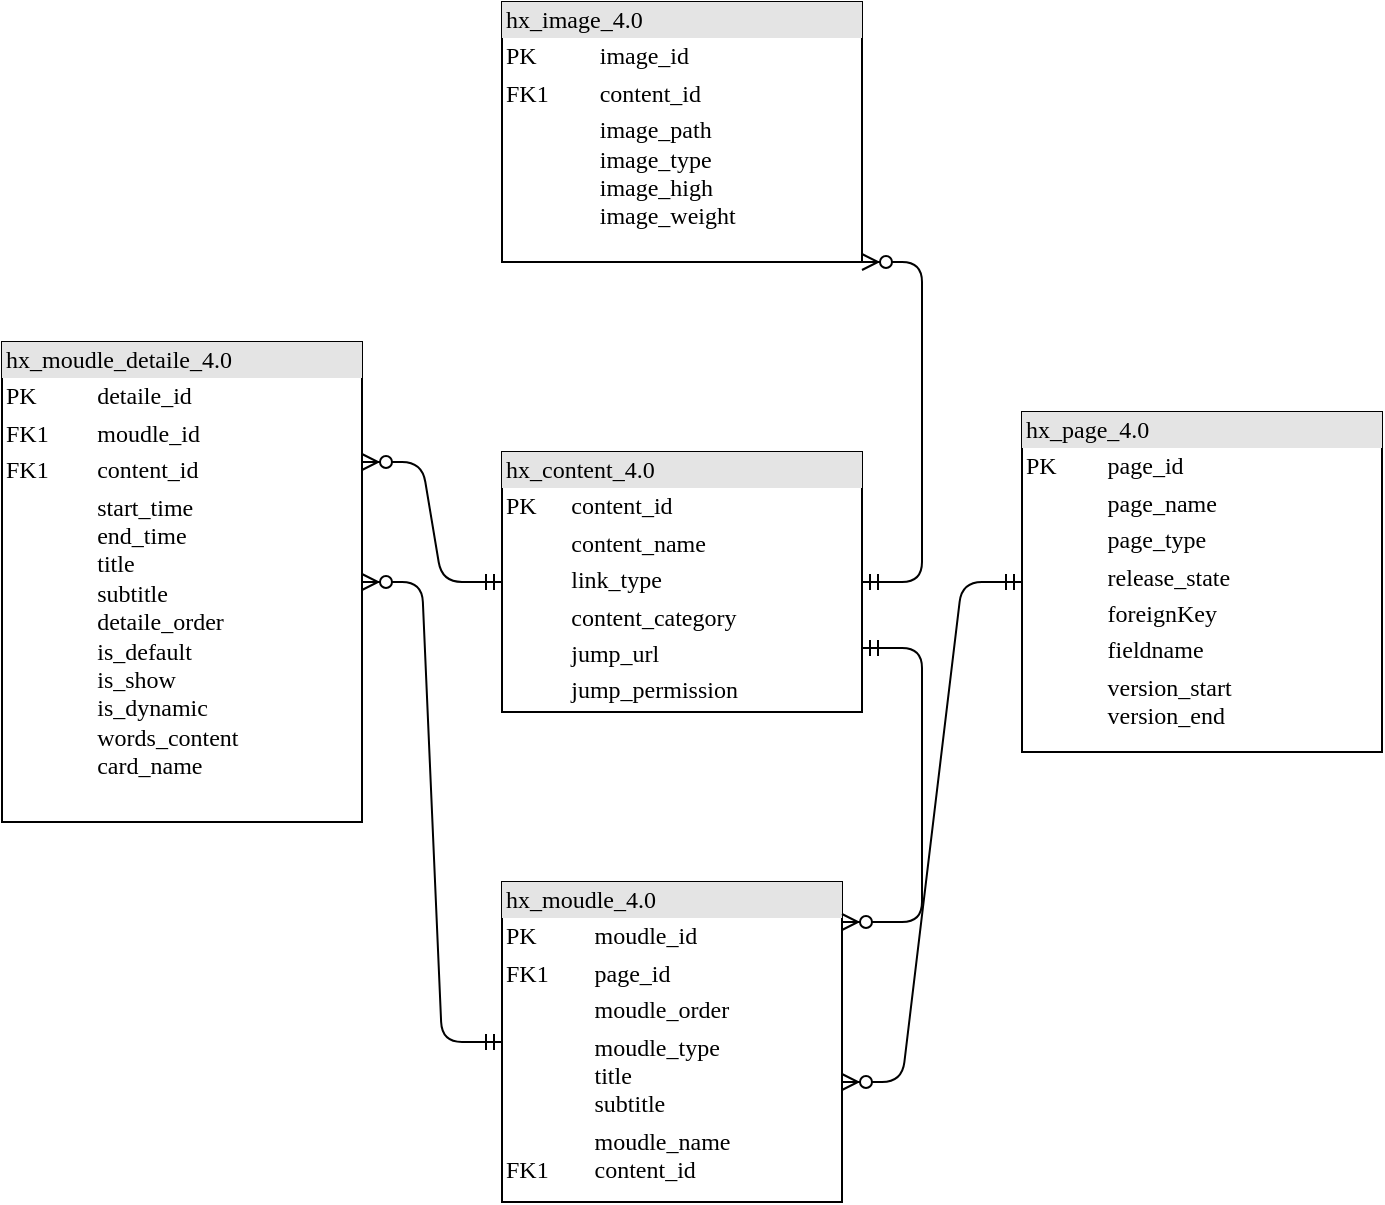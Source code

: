 <mxfile version="15.0.3" type="github">
  <diagram name="Page-1" id="2ca16b54-16f6-2749-3443-fa8db7711227">
    <mxGraphModel dx="378" dy="634" grid="1" gridSize="10" guides="1" tooltips="1" connect="1" arrows="1" fold="1" page="1" pageScale="1" pageWidth="1100" pageHeight="850" background="none" math="0" shadow="0">
      <root>
        <mxCell id="0" />
        <mxCell id="1" parent="0" />
        <mxCell id="2ed32ef02a7f4228-2" value="&lt;div style=&quot;box-sizing: border-box ; width: 100% ; background: #e4e4e4 ; padding: 2px&quot;&gt;hx_content_4.0&lt;/div&gt;&lt;table style=&quot;width: 100% ; font-size: 1em&quot; cellpadding=&quot;2&quot; cellspacing=&quot;0&quot;&gt;&lt;tbody&gt;&lt;tr&gt;&lt;td&gt;PK&lt;/td&gt;&lt;td&gt;content_id&lt;/td&gt;&lt;/tr&gt;&lt;tr&gt;&lt;td&gt;&lt;br&gt;&lt;/td&gt;&lt;td&gt;content_name&lt;/td&gt;&lt;/tr&gt;&lt;tr&gt;&lt;td&gt;&lt;/td&gt;&lt;td&gt;link_type&lt;/td&gt;&lt;/tr&gt;&lt;tr&gt;&lt;td&gt;&lt;br&gt;&lt;/td&gt;&lt;td&gt;content_category&lt;/td&gt;&lt;/tr&gt;&lt;tr&gt;&lt;td&gt;&lt;br&gt;&lt;/td&gt;&lt;td&gt;jump_url&lt;/td&gt;&lt;/tr&gt;&lt;tr&gt;&lt;td&gt;&lt;br&gt;&lt;/td&gt;&lt;td&gt;jump_permission&lt;/td&gt;&lt;/tr&gt;&lt;/tbody&gt;&lt;/table&gt;" style="verticalAlign=top;align=left;overflow=fill;html=1;rounded=0;shadow=0;comic=0;labelBackgroundColor=none;strokeWidth=1;fontFamily=Verdana;fontSize=12" parent="1" vertex="1">
          <mxGeometry x="460" y="315" width="180" height="130" as="geometry" />
        </mxCell>
        <mxCell id="2ed32ef02a7f4228-7" value="&lt;div style=&quot;box-sizing: border-box ; width: 100% ; background: #e4e4e4 ; padding: 2px&quot;&gt;hx_moudle_4.0&lt;/div&gt;&lt;table style=&quot;width: 100% ; font-size: 1em&quot; cellpadding=&quot;2&quot; cellspacing=&quot;0&quot;&gt;&lt;tbody&gt;&lt;tr&gt;&lt;td&gt;PK&lt;/td&gt;&lt;td&gt;moudle_id&lt;/td&gt;&lt;/tr&gt;&lt;tr&gt;&lt;td&gt;FK1&lt;/td&gt;&lt;td&gt;page_id&lt;/td&gt;&lt;/tr&gt;&lt;tr&gt;&lt;td&gt;&lt;/td&gt;&lt;td&gt;moudle_order&lt;/td&gt;&lt;/tr&gt;&lt;tr&gt;&lt;td&gt;&lt;br&gt;&lt;/td&gt;&lt;td&gt;moudle_type&lt;br&gt;title&lt;br&gt;subtitle&lt;/td&gt;&lt;/tr&gt;&lt;tr&gt;&lt;td&gt;FK1&lt;br&gt;&lt;/td&gt;&lt;td&gt;moudle_name&lt;br&gt;content_id&lt;br&gt;&lt;br&gt;&lt;/td&gt;&lt;/tr&gt;&lt;/tbody&gt;&lt;/table&gt;" style="verticalAlign=top;align=left;overflow=fill;html=1;rounded=0;shadow=0;comic=0;labelBackgroundColor=none;strokeWidth=1;fontFamily=Verdana;fontSize=12" parent="1" vertex="1">
          <mxGeometry x="460" y="530" width="170" height="160" as="geometry" />
        </mxCell>
        <mxCell id="2ed32ef02a7f4228-10" value="&lt;div style=&quot;box-sizing: border-box ; width: 100% ; background: #e4e4e4 ; padding: 2px&quot;&gt;hx_page_4.0&lt;/div&gt;&lt;table style=&quot;width: 100% ; font-size: 1em&quot; cellpadding=&quot;2&quot; cellspacing=&quot;0&quot;&gt;&lt;tbody&gt;&lt;tr&gt;&lt;td&gt;PK&lt;/td&gt;&lt;td&gt;page_id&lt;/td&gt;&lt;/tr&gt;&lt;tr&gt;&lt;td&gt;&lt;br&gt;&lt;/td&gt;&lt;td&gt;page_name&lt;/td&gt;&lt;/tr&gt;&lt;tr&gt;&lt;td&gt;&lt;/td&gt;&lt;td&gt;page_type&lt;/td&gt;&lt;/tr&gt;&lt;tr&gt;&lt;td&gt;&lt;br&gt;&lt;/td&gt;&lt;td&gt;release_state&lt;/td&gt;&lt;/tr&gt;&lt;tr&gt;&lt;td&gt;&lt;br&gt;&lt;/td&gt;&lt;td&gt;foreignKey&lt;br&gt;&lt;/td&gt;&lt;/tr&gt;&lt;tr&gt;&lt;td&gt;&lt;br&gt;&lt;/td&gt;&lt;td&gt;fieldname&lt;br&gt;&lt;/td&gt;&lt;/tr&gt;&lt;tr&gt;&lt;td&gt;&lt;br&gt;&lt;/td&gt;&lt;td&gt;version_start&lt;br&gt;version_end&lt;/td&gt;&lt;/tr&gt;&lt;tr&gt;&lt;td&gt;&lt;br&gt;&lt;/td&gt;&lt;td&gt;&lt;br&gt;&lt;/td&gt;&lt;/tr&gt;&lt;tr&gt;&lt;td&gt;&lt;br&gt;&lt;/td&gt;&lt;td&gt;&lt;br&gt;&lt;/td&gt;&lt;/tr&gt;&lt;tr&gt;&lt;td&gt;&lt;br&gt;&lt;/td&gt;&lt;td&gt;&lt;br&gt;&lt;/td&gt;&lt;/tr&gt;&lt;tr&gt;&lt;td&gt;&lt;br&gt;&lt;/td&gt;&lt;td&gt;&lt;br&gt;&lt;/td&gt;&lt;/tr&gt;&lt;tr&gt;&lt;td&gt;&lt;br&gt;&lt;/td&gt;&lt;td&gt;&lt;br&gt;&lt;/td&gt;&lt;/tr&gt;&lt;/tbody&gt;&lt;/table&gt;" style="verticalAlign=top;align=left;overflow=fill;html=1;rounded=0;shadow=0;comic=0;labelBackgroundColor=none;strokeWidth=1;fontFamily=Verdana;fontSize=12" parent="1" vertex="1">
          <mxGeometry x="720" y="295" width="180" height="170" as="geometry" />
        </mxCell>
        <mxCell id="2ed32ef02a7f4228-11" value="&lt;div style=&quot;box-sizing: border-box ; width: 100% ; background: #e4e4e4 ; padding: 2px&quot;&gt;hx_image_4.0&lt;/div&gt;&lt;table style=&quot;width: 100% ; font-size: 1em&quot; cellpadding=&quot;2&quot; cellspacing=&quot;0&quot;&gt;&lt;tbody&gt;&lt;tr&gt;&lt;td&gt;PK&lt;/td&gt;&lt;td&gt;image_id&lt;/td&gt;&lt;/tr&gt;&lt;tr&gt;&lt;td&gt;FK1&lt;/td&gt;&lt;td&gt;content_id&lt;/td&gt;&lt;/tr&gt;&lt;tr&gt;&lt;td&gt;&lt;/td&gt;&lt;td&gt;image_path&lt;br&gt;image_type&lt;br&gt;image_high&lt;br&gt;image_weight&lt;br&gt;&lt;br&gt;&lt;/td&gt;&lt;/tr&gt;&lt;/tbody&gt;&lt;/table&gt;" style="verticalAlign=top;align=left;overflow=fill;html=1;rounded=0;shadow=0;comic=0;labelBackgroundColor=none;strokeWidth=1;fontFamily=Verdana;fontSize=12" parent="1" vertex="1">
          <mxGeometry x="460" y="90" width="180" height="130" as="geometry" />
        </mxCell>
        <mxCell id="2ed32ef02a7f4228-3" value="&lt;div style=&quot;box-sizing: border-box ; width: 100% ; background: #e4e4e4 ; padding: 2px&quot;&gt;hx_moudle_detaile_4.0&lt;/div&gt;&lt;table style=&quot;width: 100% ; font-size: 1em&quot; cellpadding=&quot;2&quot; cellspacing=&quot;0&quot;&gt;&lt;tbody&gt;&lt;tr&gt;&lt;td&gt;PK&lt;/td&gt;&lt;td&gt;detaile_id&lt;/td&gt;&lt;/tr&gt;&lt;tr&gt;&lt;td&gt;FK1&lt;/td&gt;&lt;td&gt;moudle_id&lt;/td&gt;&lt;/tr&gt;&lt;tr&gt;&lt;td&gt;FK1&lt;/td&gt;&lt;td&gt;content_id&lt;/td&gt;&lt;/tr&gt;&lt;tr&gt;&lt;td&gt;&lt;br&gt;&lt;/td&gt;&lt;td&gt;start_time&lt;br&gt;end_time&lt;br&gt;title&lt;br&gt;subtitle&lt;br&gt;detaile_order&lt;br&gt;is_default&lt;br&gt;is_show&lt;br&gt;is_dynamic&lt;br&gt;words_content&lt;br&gt;card_name&lt;/td&gt;&lt;/tr&gt;&lt;/tbody&gt;&lt;/table&gt;" style="verticalAlign=top;align=left;overflow=fill;html=1;rounded=0;shadow=0;comic=0;labelBackgroundColor=none;strokeWidth=1;fontFamily=Verdana;fontSize=12" parent="1" vertex="1">
          <mxGeometry x="210" y="260" width="180" height="240" as="geometry" />
        </mxCell>
        <mxCell id="sPQpU8ZhXfvhH-oP18oT-5" value="" style="edgeStyle=entityRelationEdgeStyle;fontSize=12;html=1;endArrow=ERzeroToMany;startArrow=ERmandOne;entryX=1;entryY=1;entryDx=0;entryDy=0;" edge="1" parent="1" source="2ed32ef02a7f4228-2" target="2ed32ef02a7f4228-11">
          <mxGeometry width="100" height="100" relative="1" as="geometry">
            <mxPoint x="565" y="310" as="sourcePoint" />
            <mxPoint x="630" y="210" as="targetPoint" />
          </mxGeometry>
        </mxCell>
        <mxCell id="sPQpU8ZhXfvhH-oP18oT-7" value="" style="edgeStyle=entityRelationEdgeStyle;fontSize=12;html=1;endArrow=ERzeroToMany;startArrow=ERmandOne;entryX=1;entryY=0.25;entryDx=0;entryDy=0;" edge="1" parent="1" source="2ed32ef02a7f4228-2" target="2ed32ef02a7f4228-3">
          <mxGeometry width="100" height="100" relative="1" as="geometry">
            <mxPoint x="440" y="390" as="sourcePoint" />
            <mxPoint x="540" y="290" as="targetPoint" />
          </mxGeometry>
        </mxCell>
        <mxCell id="sPQpU8ZhXfvhH-oP18oT-8" value="" style="edgeStyle=entityRelationEdgeStyle;fontSize=12;html=1;endArrow=ERzeroToMany;startArrow=ERmandOne;exitX=0;exitY=0.5;exitDx=0;exitDy=0;" edge="1" parent="1" source="2ed32ef02a7f4228-7" target="2ed32ef02a7f4228-3">
          <mxGeometry width="100" height="100" relative="1" as="geometry">
            <mxPoint x="370" y="630" as="sourcePoint" />
            <mxPoint x="340" y="500" as="targetPoint" />
          </mxGeometry>
        </mxCell>
        <mxCell id="sPQpU8ZhXfvhH-oP18oT-9" value="" style="edgeStyle=entityRelationEdgeStyle;fontSize=12;html=1;endArrow=ERzeroToMany;startArrow=ERmandOne;entryX=1;entryY=0.125;entryDx=0;entryDy=0;entryPerimeter=0;" edge="1" parent="1" target="2ed32ef02a7f4228-7">
          <mxGeometry width="100" height="100" relative="1" as="geometry">
            <mxPoint x="640" y="413" as="sourcePoint" />
            <mxPoint x="640" y="580" as="targetPoint" />
          </mxGeometry>
        </mxCell>
        <mxCell id="sPQpU8ZhXfvhH-oP18oT-10" value="" style="edgeStyle=entityRelationEdgeStyle;fontSize=12;html=1;endArrow=ERzeroToMany;startArrow=ERmandOne;entryX=1;entryY=0.625;entryDx=0;entryDy=0;entryPerimeter=0;" edge="1" parent="1" source="2ed32ef02a7f4228-10" target="2ed32ef02a7f4228-7">
          <mxGeometry width="100" height="100" relative="1" as="geometry">
            <mxPoint x="820" y="480" as="sourcePoint" />
            <mxPoint x="830" y="515" as="targetPoint" />
          </mxGeometry>
        </mxCell>
      </root>
    </mxGraphModel>
  </diagram>
</mxfile>
